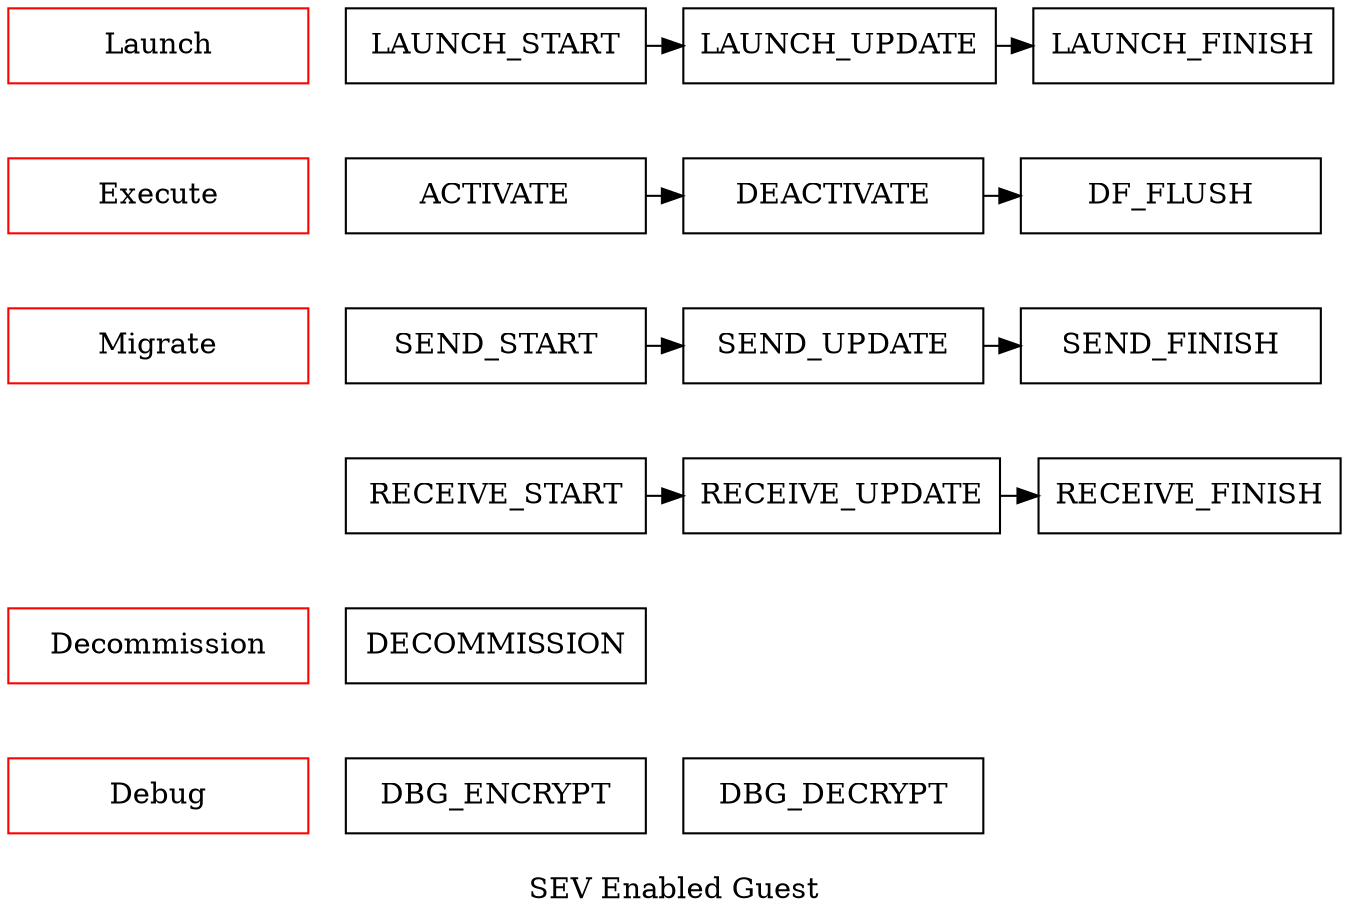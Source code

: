 digraph hello
{
	graph[label = "\nSEV Enabled Guest"];
	node[shape = box; width = 2;];
	edge[minlen = 1];

	{
		rank = same;
		a1[label = "Launch"; color = red];
		a2[label = "LAUNCH_START"];
		a3[label = "LAUNCH_UPDATE"];
		a4[label = "LAUNCH_FINISH"];
		a2 -> a3 -> a4;
	}
	
	a1 -> b1[style = invis];
	
	{
		rank = same;
		b1[label = "Execute"; color = red];
		b2[label = "ACTIVATE"];
		b3[label = "DEACTIVATE"];
		b4[label = "DF_FLUSH"];
		b2 -> b3 -> b4;
	}
	
	b1 -> c1[style = invis];
	
	{
		rank = same;
		c1[label = "Migrate"; color = red];
		c2[label = "SEND_START"];
		c3[label = "SEND_UPDATE"];
		c4[label = "SEND_FINISH"];
		c2 -> c3 -> c4;
	}
	
	c2 -> d1[style = invis];
	
	{
		rank = same;
		d1[label = "RECEIVE_START"];
		d2[label = "RECEIVE_UPDATE"];
		d3[label = "RECEIVE_FINISH"];
		d1 -> d2 -> d3;
	}
	
	c1 -> e1[style = invis; minlen = 2];
	
	{
		rank = same;
		e1[label = "Decommission"; color = red];
		e2[label = "DECOMMISSION"];
	}
	
	e1 -> f1[style = invis];
	
	{
		rank = same;
		f1[label = "Debug"; color = red];
		f2[label = "DBG_ENCRYPT"];
		f3[label = "DBG_DECRYPT"];
		f2 -> f3[style = invis];
	}

}